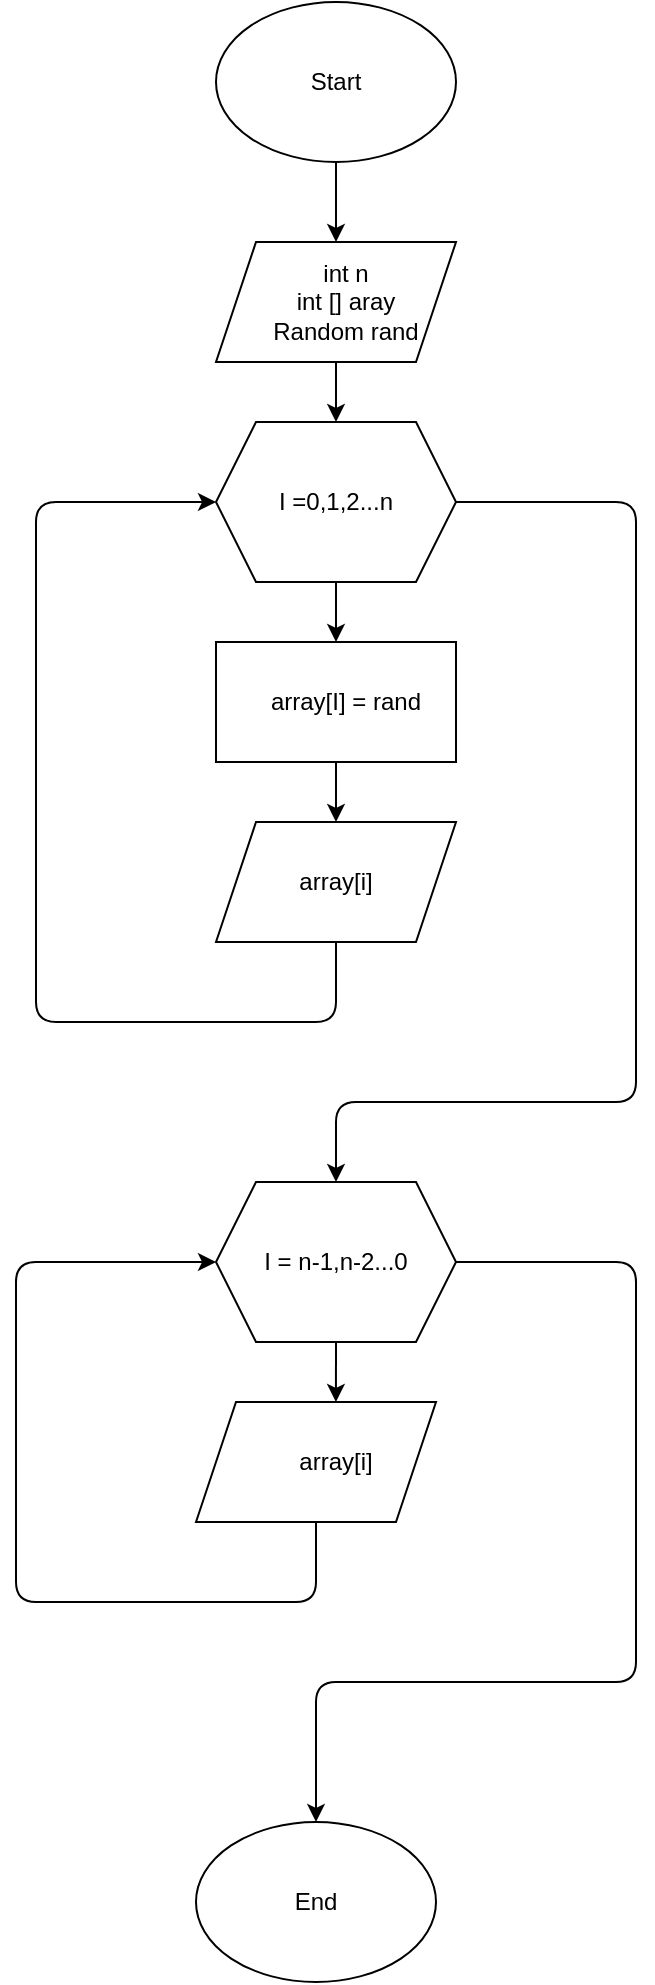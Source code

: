 <mxfile version="13.10.4" type="github" pages="2"><diagram id="C5RBs43oDa-KdzZeNtuy" name="Page-1"><mxGraphModel dx="1455" dy="992" grid="1" gridSize="10" guides="1" tooltips="1" connect="1" arrows="1" fold="1" page="1" pageScale="1" pageWidth="827" pageHeight="1169" math="0" shadow="0"><root><mxCell id="WIyWlLk6GJQsqaUBKTNV-0"/><mxCell id="WIyWlLk6GJQsqaUBKTNV-1" parent="WIyWlLk6GJQsqaUBKTNV-0"/><mxCell id="v5BG5323TsrK5Qw1yaLZ-0" value="" style="ellipse;whiteSpace=wrap;html=1;" vertex="1" parent="WIyWlLk6GJQsqaUBKTNV-1"><mxGeometry x="370" y="40" width="120" height="80" as="geometry"/></mxCell><mxCell id="v5BG5323TsrK5Qw1yaLZ-1" value="Start" style="text;html=1;strokeColor=none;fillColor=none;align=center;verticalAlign=middle;whiteSpace=wrap;rounded=0;" vertex="1" parent="WIyWlLk6GJQsqaUBKTNV-1"><mxGeometry x="410" y="70" width="40" height="20" as="geometry"/></mxCell><mxCell id="v5BG5323TsrK5Qw1yaLZ-2" value="" style="shape=parallelogram;perimeter=parallelogramPerimeter;whiteSpace=wrap;html=1;fixedSize=1;" vertex="1" parent="WIyWlLk6GJQsqaUBKTNV-1"><mxGeometry x="370" y="160" width="120" height="60" as="geometry"/></mxCell><mxCell id="v5BG5323TsrK5Qw1yaLZ-5" value="" style="endArrow=classic;html=1;exitX=0.5;exitY=1;exitDx=0;exitDy=0;entryX=0.5;entryY=0;entryDx=0;entryDy=0;" edge="1" parent="WIyWlLk6GJQsqaUBKTNV-1" source="v5BG5323TsrK5Qw1yaLZ-0" target="v5BG5323TsrK5Qw1yaLZ-2"><mxGeometry width="50" height="50" relative="1" as="geometry"><mxPoint x="440" y="160" as="sourcePoint"/><mxPoint x="490" y="110" as="targetPoint"/></mxGeometry></mxCell><mxCell id="v5BG5323TsrK5Qw1yaLZ-6" value="int n&lt;br&gt;int [] aray&lt;br&gt;Random rand" style="text;html=1;strokeColor=none;fillColor=none;align=center;verticalAlign=middle;whiteSpace=wrap;rounded=0;" vertex="1" parent="WIyWlLk6GJQsqaUBKTNV-1"><mxGeometry x="380" y="180" width="110" height="20" as="geometry"/></mxCell><mxCell id="v5BG5323TsrK5Qw1yaLZ-7" value="" style="shape=hexagon;perimeter=hexagonPerimeter2;whiteSpace=wrap;html=1;fixedSize=1;" vertex="1" parent="WIyWlLk6GJQsqaUBKTNV-1"><mxGeometry x="370" y="250" width="120" height="80" as="geometry"/></mxCell><mxCell id="v5BG5323TsrK5Qw1yaLZ-8" value="" style="endArrow=classic;html=1;exitX=0.5;exitY=1;exitDx=0;exitDy=0;entryX=0.5;entryY=0;entryDx=0;entryDy=0;" edge="1" parent="WIyWlLk6GJQsqaUBKTNV-1" source="v5BG5323TsrK5Qw1yaLZ-2" target="v5BG5323TsrK5Qw1yaLZ-7"><mxGeometry width="50" height="50" relative="1" as="geometry"><mxPoint x="440" y="160" as="sourcePoint"/><mxPoint x="490" y="110" as="targetPoint"/></mxGeometry></mxCell><mxCell id="v5BG5323TsrK5Qw1yaLZ-9" value="I =0,1,2...n" style="text;html=1;strokeColor=none;fillColor=none;align=center;verticalAlign=middle;whiteSpace=wrap;rounded=0;" vertex="1" parent="WIyWlLk6GJQsqaUBKTNV-1"><mxGeometry x="380" y="280" width="100" height="20" as="geometry"/></mxCell><mxCell id="v5BG5323TsrK5Qw1yaLZ-10" value="" style="rounded=0;whiteSpace=wrap;html=1;" vertex="1" parent="WIyWlLk6GJQsqaUBKTNV-1"><mxGeometry x="370" y="360" width="120" height="60" as="geometry"/></mxCell><mxCell id="v5BG5323TsrK5Qw1yaLZ-11" value="array[I] = rand" style="text;html=1;strokeColor=none;fillColor=none;align=center;verticalAlign=middle;whiteSpace=wrap;rounded=0;" vertex="1" parent="WIyWlLk6GJQsqaUBKTNV-1"><mxGeometry x="380" y="380" width="110" height="20" as="geometry"/></mxCell><mxCell id="v5BG5323TsrK5Qw1yaLZ-12" value="" style="shape=parallelogram;perimeter=parallelogramPerimeter;whiteSpace=wrap;html=1;fixedSize=1;" vertex="1" parent="WIyWlLk6GJQsqaUBKTNV-1"><mxGeometry x="370" y="450" width="120" height="60" as="geometry"/></mxCell><mxCell id="v5BG5323TsrK5Qw1yaLZ-13" value="array[i]" style="text;html=1;strokeColor=none;fillColor=none;align=center;verticalAlign=middle;whiteSpace=wrap;rounded=0;" vertex="1" parent="WIyWlLk6GJQsqaUBKTNV-1"><mxGeometry x="410" y="470" width="40" height="20" as="geometry"/></mxCell><mxCell id="v5BG5323TsrK5Qw1yaLZ-14" value="" style="endArrow=classic;html=1;exitX=0.5;exitY=1;exitDx=0;exitDy=0;entryX=0.5;entryY=0;entryDx=0;entryDy=0;" edge="1" parent="WIyWlLk6GJQsqaUBKTNV-1" source="v5BG5323TsrK5Qw1yaLZ-7" target="v5BG5323TsrK5Qw1yaLZ-10"><mxGeometry width="50" height="50" relative="1" as="geometry"><mxPoint x="400" y="370" as="sourcePoint"/><mxPoint x="450" y="320" as="targetPoint"/></mxGeometry></mxCell><mxCell id="v5BG5323TsrK5Qw1yaLZ-15" value="" style="endArrow=classic;html=1;exitX=0.5;exitY=1;exitDx=0;exitDy=0;entryX=0.5;entryY=0;entryDx=0;entryDy=0;" edge="1" parent="WIyWlLk6GJQsqaUBKTNV-1" source="v5BG5323TsrK5Qw1yaLZ-10" target="v5BG5323TsrK5Qw1yaLZ-12"><mxGeometry width="50" height="50" relative="1" as="geometry"><mxPoint x="410" y="460" as="sourcePoint"/><mxPoint x="460" y="410" as="targetPoint"/></mxGeometry></mxCell><mxCell id="v5BG5323TsrK5Qw1yaLZ-16" value="" style="endArrow=classic;html=1;exitX=0.5;exitY=1;exitDx=0;exitDy=0;entryX=0;entryY=0.5;entryDx=0;entryDy=0;" edge="1" parent="WIyWlLk6GJQsqaUBKTNV-1" source="v5BG5323TsrK5Qw1yaLZ-12" target="v5BG5323TsrK5Qw1yaLZ-7"><mxGeometry width="50" height="50" relative="1" as="geometry"><mxPoint x="390" y="590" as="sourcePoint"/><mxPoint x="280" y="170" as="targetPoint"/><Array as="points"><mxPoint x="430" y="550"/><mxPoint x="280" y="550"/><mxPoint x="280" y="290"/></Array></mxGeometry></mxCell><mxCell id="v5BG5323TsrK5Qw1yaLZ-17" value="" style="endArrow=classic;html=1;exitX=1;exitY=0.5;exitDx=0;exitDy=0;" edge="1" parent="WIyWlLk6GJQsqaUBKTNV-1" source="v5BG5323TsrK5Qw1yaLZ-7"><mxGeometry width="50" height="50" relative="1" as="geometry"><mxPoint x="610" y="380" as="sourcePoint"/><mxPoint x="430" y="630" as="targetPoint"/><Array as="points"><mxPoint x="580" y="290"/><mxPoint x="580" y="590"/><mxPoint x="430" y="590"/></Array></mxGeometry></mxCell><mxCell id="v5BG5323TsrK5Qw1yaLZ-18" value="" style="shape=hexagon;perimeter=hexagonPerimeter2;whiteSpace=wrap;html=1;fixedSize=1;" vertex="1" parent="WIyWlLk6GJQsqaUBKTNV-1"><mxGeometry x="370" y="630" width="120" height="80" as="geometry"/></mxCell><mxCell id="v5BG5323TsrK5Qw1yaLZ-22" value="I = n-1,n-2...0" style="text;html=1;strokeColor=none;fillColor=none;align=center;verticalAlign=middle;whiteSpace=wrap;rounded=0;" vertex="1" parent="WIyWlLk6GJQsqaUBKTNV-1"><mxGeometry x="380" y="660" width="100" height="20" as="geometry"/></mxCell><mxCell id="v5BG5323TsrK5Qw1yaLZ-23" value="" style="shape=parallelogram;perimeter=parallelogramPerimeter;whiteSpace=wrap;html=1;fixedSize=1;" vertex="1" parent="WIyWlLk6GJQsqaUBKTNV-1"><mxGeometry x="360" y="740" width="120" height="60" as="geometry"/></mxCell><mxCell id="v5BG5323TsrK5Qw1yaLZ-24" value="array[i]" style="text;html=1;strokeColor=none;fillColor=none;align=center;verticalAlign=middle;whiteSpace=wrap;rounded=0;" vertex="1" parent="WIyWlLk6GJQsqaUBKTNV-1"><mxGeometry x="410" y="760" width="40" height="20" as="geometry"/></mxCell><mxCell id="v5BG5323TsrK5Qw1yaLZ-25" value="" style="endArrow=classic;html=1;exitX=0.5;exitY=1;exitDx=0;exitDy=0;entryX=0.583;entryY=0;entryDx=0;entryDy=0;entryPerimeter=0;" edge="1" parent="WIyWlLk6GJQsqaUBKTNV-1" source="v5BG5323TsrK5Qw1yaLZ-18" target="v5BG5323TsrK5Qw1yaLZ-23"><mxGeometry width="50" height="50" relative="1" as="geometry"><mxPoint x="440" y="660" as="sourcePoint"/><mxPoint x="490" y="610" as="targetPoint"/></mxGeometry></mxCell><mxCell id="v5BG5323TsrK5Qw1yaLZ-27" value="" style="endArrow=classic;html=1;exitX=0.5;exitY=1;exitDx=0;exitDy=0;entryX=0;entryY=0.5;entryDx=0;entryDy=0;" edge="1" parent="WIyWlLk6GJQsqaUBKTNV-1" source="v5BG5323TsrK5Qw1yaLZ-23" target="v5BG5323TsrK5Qw1yaLZ-18"><mxGeometry width="50" height="50" relative="1" as="geometry"><mxPoint x="400" y="880" as="sourcePoint"/><mxPoint x="270" y="660" as="targetPoint"/><Array as="points"><mxPoint x="420" y="840"/><mxPoint x="270" y="840"/><mxPoint x="270" y="670"/></Array></mxGeometry></mxCell><mxCell id="v5BG5323TsrK5Qw1yaLZ-28" value="" style="endArrow=classic;html=1;exitX=1;exitY=0.5;exitDx=0;exitDy=0;" edge="1" parent="WIyWlLk6GJQsqaUBKTNV-1" source="v5BG5323TsrK5Qw1yaLZ-18"><mxGeometry width="50" height="50" relative="1" as="geometry"><mxPoint x="540" y="700" as="sourcePoint"/><mxPoint x="420" y="950" as="targetPoint"/><Array as="points"><mxPoint x="580" y="670"/><mxPoint x="580" y="880"/><mxPoint x="420" y="880"/></Array></mxGeometry></mxCell><mxCell id="v5BG5323TsrK5Qw1yaLZ-29" value="" style="ellipse;whiteSpace=wrap;html=1;" vertex="1" parent="WIyWlLk6GJQsqaUBKTNV-1"><mxGeometry x="360" y="950" width="120" height="80" as="geometry"/></mxCell><mxCell id="v5BG5323TsrK5Qw1yaLZ-30" value="End" style="text;html=1;strokeColor=none;fillColor=none;align=center;verticalAlign=middle;whiteSpace=wrap;rounded=0;" vertex="1" parent="WIyWlLk6GJQsqaUBKTNV-1"><mxGeometry x="400" y="980" width="40" height="20" as="geometry"/></mxCell></root></mxGraphModel></diagram><diagram id="FmXeWb-PFEI44EN7m6jg" name="Page-2"><mxGraphModel dx="1577" dy="1075" grid="1" gridSize="10" guides="1" tooltips="1" connect="1" arrows="1" fold="1" page="1" pageScale="1" pageWidth="827" pageHeight="1169" math="0" shadow="0"><root><mxCell id="rhAxTSO2HcsM-5SrLiZD-0"/><mxCell id="rhAxTSO2HcsM-5SrLiZD-1" parent="rhAxTSO2HcsM-5SrLiZD-0"/><mxCell id="rhAxTSO2HcsM-5SrLiZD-2" value="Start" style="ellipse;whiteSpace=wrap;html=1;" vertex="1" parent="rhAxTSO2HcsM-5SrLiZD-1"><mxGeometry x="354" y="10" width="120" height="80" as="geometry"/></mxCell><mxCell id="rhAxTSO2HcsM-5SrLiZD-3" value="int &amp;nbsp;[] array,&lt;br&gt;int count,&lt;br&gt;int sum&lt;br&gt;Random rand&amp;nbsp;" style="shape=parallelogram;perimeter=parallelogramPerimeter;whiteSpace=wrap;html=1;fixedSize=1;" vertex="1" parent="rhAxTSO2HcsM-5SrLiZD-1"><mxGeometry x="354" y="120" width="120" height="60" as="geometry"/></mxCell><mxCell id="rhAxTSO2HcsM-5SrLiZD-4" value="" style="endArrow=classic;html=1;exitX=0.5;exitY=1;exitDx=0;exitDy=0;entryX=0.5;entryY=0;entryDx=0;entryDy=0;" edge="1" parent="rhAxTSO2HcsM-5SrLiZD-1" source="rhAxTSO2HcsM-5SrLiZD-2" target="rhAxTSO2HcsM-5SrLiZD-3"><mxGeometry width="50" height="50" relative="1" as="geometry"><mxPoint x="320" y="140" as="sourcePoint"/><mxPoint x="370" y="90" as="targetPoint"/></mxGeometry></mxCell><mxCell id="rhAxTSO2HcsM-5SrLiZD-5" value="I = 0,1...array.length" style="shape=hexagon;perimeter=hexagonPerimeter2;whiteSpace=wrap;html=1;fixedSize=1;" vertex="1" parent="rhAxTSO2HcsM-5SrLiZD-1"><mxGeometry x="354" y="200" width="120" height="80" as="geometry"/></mxCell><mxCell id="rhAxTSO2HcsM-5SrLiZD-6" value="" style="endArrow=classic;html=1;exitX=0.5;exitY=1;exitDx=0;exitDy=0;entryX=0.5;entryY=0;entryDx=0;entryDy=0;" edge="1" parent="rhAxTSO2HcsM-5SrLiZD-1" source="rhAxTSO2HcsM-5SrLiZD-3" target="rhAxTSO2HcsM-5SrLiZD-5"><mxGeometry width="50" height="50" relative="1" as="geometry"><mxPoint x="310" y="240" as="sourcePoint"/><mxPoint x="360" y="190" as="targetPoint"/></mxGeometry></mxCell><mxCell id="rhAxTSO2HcsM-5SrLiZD-7" value="array[I] = rand" style="rounded=0;whiteSpace=wrap;html=1;" vertex="1" parent="rhAxTSO2HcsM-5SrLiZD-1"><mxGeometry x="354" y="310" width="120" height="60" as="geometry"/></mxCell><mxCell id="rhAxTSO2HcsM-5SrLiZD-8" value="" style="endArrow=classic;html=1;exitX=0.5;exitY=1;exitDx=0;exitDy=0;entryX=0.5;entryY=0;entryDx=0;entryDy=0;" edge="1" parent="rhAxTSO2HcsM-5SrLiZD-1" source="rhAxTSO2HcsM-5SrLiZD-5" target="rhAxTSO2HcsM-5SrLiZD-7"><mxGeometry width="50" height="50" relative="1" as="geometry"><mxPoint x="290" y="340" as="sourcePoint"/><mxPoint x="340" y="290" as="targetPoint"/></mxGeometry></mxCell><mxCell id="rhAxTSO2HcsM-5SrLiZD-9" value="array[i]" style="shape=parallelogram;perimeter=parallelogramPerimeter;whiteSpace=wrap;html=1;fixedSize=1;" vertex="1" parent="rhAxTSO2HcsM-5SrLiZD-1"><mxGeometry x="354" y="390" width="120" height="60" as="geometry"/></mxCell><mxCell id="rhAxTSO2HcsM-5SrLiZD-10" value="" style="endArrow=classic;html=1;exitX=0.5;exitY=1;exitDx=0;exitDy=0;entryX=0.5;entryY=0;entryDx=0;entryDy=0;" edge="1" parent="rhAxTSO2HcsM-5SrLiZD-1" source="rhAxTSO2HcsM-5SrLiZD-7" target="rhAxTSO2HcsM-5SrLiZD-9"><mxGeometry width="50" height="50" relative="1" as="geometry"><mxPoint x="330" y="430" as="sourcePoint"/><mxPoint x="380" y="380" as="targetPoint"/></mxGeometry></mxCell><mxCell id="rhAxTSO2HcsM-5SrLiZD-11" value="" style="endArrow=classic;html=1;exitX=0.5;exitY=1;exitDx=0;exitDy=0;entryX=0;entryY=0.5;entryDx=0;entryDy=0;" edge="1" parent="rhAxTSO2HcsM-5SrLiZD-1" source="rhAxTSO2HcsM-5SrLiZD-9" target="rhAxTSO2HcsM-5SrLiZD-5"><mxGeometry width="50" height="50" relative="1" as="geometry"><mxPoint x="390" y="550" as="sourcePoint"/><mxPoint x="320" y="220" as="targetPoint"/><Array as="points"><mxPoint x="414" y="480"/><mxPoint x="320" y="480"/><mxPoint x="320" y="240"/></Array></mxGeometry></mxCell><mxCell id="rhAxTSO2HcsM-5SrLiZD-12" value="" style="endArrow=classic;html=1;exitX=1;exitY=0.5;exitDx=0;exitDy=0;" edge="1" parent="rhAxTSO2HcsM-5SrLiZD-1" source="rhAxTSO2HcsM-5SrLiZD-5"><mxGeometry width="50" height="50" relative="1" as="geometry"><mxPoint x="600" y="370" as="sourcePoint"/><mxPoint x="414" y="530" as="targetPoint"/><Array as="points"><mxPoint x="520" y="240"/><mxPoint x="520" y="500"/><mxPoint x="414" y="500"/></Array></mxGeometry></mxCell><mxCell id="rhAxTSO2HcsM-5SrLiZD-13" value="Array.Sort&lt;br&gt;Array.Reverse" style="rounded=0;whiteSpace=wrap;html=1;" vertex="1" parent="rhAxTSO2HcsM-5SrLiZD-1"><mxGeometry x="354" y="530" width="120" height="60" as="geometry"/></mxCell><mxCell id="rhAxTSO2HcsM-5SrLiZD-14" value="" style="endArrow=classic;html=1;exitX=0.5;exitY=1;exitDx=0;exitDy=0;" edge="1" parent="rhAxTSO2HcsM-5SrLiZD-1" source="rhAxTSO2HcsM-5SrLiZD-13"><mxGeometry width="50" height="50" relative="1" as="geometry"><mxPoint x="390" y="650" as="sourcePoint"/><mxPoint x="414" y="620" as="targetPoint"/></mxGeometry></mxCell><mxCell id="rhAxTSO2HcsM-5SrLiZD-15" value="I = 0,1...array.length" style="shape=hexagon;perimeter=hexagonPerimeter2;whiteSpace=wrap;html=1;fixedSize=1;" vertex="1" parent="rhAxTSO2HcsM-5SrLiZD-1"><mxGeometry x="354" y="620" width="120" height="80" as="geometry"/></mxCell><mxCell id="rhAxTSO2HcsM-5SrLiZD-16" value="array[i]" style="shape=parallelogram;perimeter=parallelogramPerimeter;whiteSpace=wrap;html=1;fixedSize=1;" vertex="1" parent="rhAxTSO2HcsM-5SrLiZD-1"><mxGeometry x="354" y="720" width="120" height="60" as="geometry"/></mxCell><mxCell id="rhAxTSO2HcsM-5SrLiZD-17" value="" style="endArrow=classic;html=1;exitX=0.5;exitY=1;exitDx=0;exitDy=0;entryX=0.5;entryY=0;entryDx=0;entryDy=0;" edge="1" parent="rhAxTSO2HcsM-5SrLiZD-1" source="rhAxTSO2HcsM-5SrLiZD-15" target="rhAxTSO2HcsM-5SrLiZD-16"><mxGeometry width="50" height="50" relative="1" as="geometry"><mxPoint x="340" y="740" as="sourcePoint"/><mxPoint x="390" y="690" as="targetPoint"/></mxGeometry></mxCell><mxCell id="rhAxTSO2HcsM-5SrLiZD-18" value="" style="endArrow=classic;html=1;exitX=0.5;exitY=1;exitDx=0;exitDy=0;entryX=0;entryY=0.5;entryDx=0;entryDy=0;" edge="1" parent="rhAxTSO2HcsM-5SrLiZD-1" source="rhAxTSO2HcsM-5SrLiZD-16" target="rhAxTSO2HcsM-5SrLiZD-15"><mxGeometry width="50" height="50" relative="1" as="geometry"><mxPoint x="380" y="850" as="sourcePoint"/><mxPoint x="330" y="740" as="targetPoint"/><Array as="points"><mxPoint x="414" y="810"/><mxPoint x="330" y="810"/><mxPoint x="330" y="660"/></Array></mxGeometry></mxCell><mxCell id="rhAxTSO2HcsM-5SrLiZD-19" value="" style="endArrow=classic;html=1;exitX=1;exitY=0.5;exitDx=0;exitDy=0;" edge="1" parent="rhAxTSO2HcsM-5SrLiZD-1" source="rhAxTSO2HcsM-5SrLiZD-15"><mxGeometry width="50" height="50" relative="1" as="geometry"><mxPoint x="510" y="710" as="sourcePoint"/><mxPoint x="414" y="860" as="targetPoint"/><Array as="points"><mxPoint x="510" y="660"/><mxPoint x="510" y="840"/><mxPoint x="414" y="840"/></Array></mxGeometry></mxCell><mxCell id="rhAxTSO2HcsM-5SrLiZD-21" value="I = 0,1.....array.length" style="shape=hexagon;perimeter=hexagonPerimeter2;whiteSpace=wrap;html=1;fixedSize=1;" vertex="1" parent="rhAxTSO2HcsM-5SrLiZD-1"><mxGeometry x="354" y="860" width="120" height="80" as="geometry"/></mxCell><mxCell id="rhAxTSO2HcsM-5SrLiZD-22" value="array[I] &amp;gt;10" style="rhombus;whiteSpace=wrap;html=1;" vertex="1" parent="rhAxTSO2HcsM-5SrLiZD-1"><mxGeometry x="374" y="960" width="80" height="80" as="geometry"/></mxCell><mxCell id="rhAxTSO2HcsM-5SrLiZD-23" value="" style="endArrow=classic;html=1;exitX=0.5;exitY=1;exitDx=0;exitDy=0;entryX=0.5;entryY=0;entryDx=0;entryDy=0;" edge="1" parent="rhAxTSO2HcsM-5SrLiZD-1" source="rhAxTSO2HcsM-5SrLiZD-21" target="rhAxTSO2HcsM-5SrLiZD-22"><mxGeometry width="50" height="50" relative="1" as="geometry"><mxPoint x="330" y="1010" as="sourcePoint"/><mxPoint x="380" y="960" as="targetPoint"/></mxGeometry></mxCell><mxCell id="rhAxTSO2HcsM-5SrLiZD-24" value="count++&lt;br&gt;sum +=array[i]" style="rounded=0;whiteSpace=wrap;html=1;" vertex="1" parent="rhAxTSO2HcsM-5SrLiZD-1"><mxGeometry x="440" y="1040" width="120" height="60" as="geometry"/></mxCell><mxCell id="rhAxTSO2HcsM-5SrLiZD-25" value="" style="endArrow=classic;html=1;exitX=1;exitY=0.5;exitDx=0;exitDy=0;entryX=0.5;entryY=0;entryDx=0;entryDy=0;" edge="1" parent="rhAxTSO2HcsM-5SrLiZD-1" source="rhAxTSO2HcsM-5SrLiZD-22" target="rhAxTSO2HcsM-5SrLiZD-24"><mxGeometry width="50" height="50" relative="1" as="geometry"><mxPoint x="470" y="1020" as="sourcePoint"/><mxPoint x="520" y="970" as="targetPoint"/><Array as="points"><mxPoint x="500" y="1000"/></Array></mxGeometry></mxCell><mxCell id="rhAxTSO2HcsM-5SrLiZD-26" value="+" style="text;html=1;align=center;verticalAlign=middle;resizable=0;points=[];autosize=1;" vertex="1" parent="rhAxTSO2HcsM-5SrLiZD-1"><mxGeometry x="460" y="980" width="20" height="20" as="geometry"/></mxCell><mxCell id="rhAxTSO2HcsM-5SrLiZD-27" value="array[i]" style="shape=parallelogram;perimeter=parallelogramPerimeter;whiteSpace=wrap;html=1;fixedSize=1;" vertex="1" parent="rhAxTSO2HcsM-5SrLiZD-1"><mxGeometry x="440" y="1120" width="120" height="60" as="geometry"/></mxCell><mxCell id="rhAxTSO2HcsM-5SrLiZD-28" value="" style="endArrow=classic;html=1;exitX=0.5;exitY=1;exitDx=0;exitDy=0;entryX=0.5;entryY=0;entryDx=0;entryDy=0;" edge="1" parent="rhAxTSO2HcsM-5SrLiZD-1" source="rhAxTSO2HcsM-5SrLiZD-24" target="rhAxTSO2HcsM-5SrLiZD-27"><mxGeometry width="50" height="50" relative="1" as="geometry"><mxPoint x="430" y="1160" as="sourcePoint"/><mxPoint x="480" y="1110" as="targetPoint"/></mxGeometry></mxCell><mxCell id="rhAxTSO2HcsM-5SrLiZD-29" value="" style="endArrow=classic;html=1;exitX=0;exitY=0.5;exitDx=0;exitDy=0;entryX=0;entryY=0.5;entryDx=0;entryDy=0;" edge="1" parent="rhAxTSO2HcsM-5SrLiZD-1" source="rhAxTSO2HcsM-5SrLiZD-22" target="rhAxTSO2HcsM-5SrLiZD-21"><mxGeometry width="50" height="50" relative="1" as="geometry"><mxPoint x="300" y="1020" as="sourcePoint"/><mxPoint x="310" y="920" as="targetPoint"/><Array as="points"><mxPoint x="320" y="1000"/><mxPoint x="320" y="900"/></Array></mxGeometry></mxCell><mxCell id="rhAxTSO2HcsM-5SrLiZD-30" value="" style="endArrow=classic;html=1;exitX=0.419;exitY=0.992;exitDx=0;exitDy=0;exitPerimeter=0;" edge="1" parent="rhAxTSO2HcsM-5SrLiZD-1" source="rhAxTSO2HcsM-5SrLiZD-27"><mxGeometry width="50" height="50" relative="1" as="geometry"><mxPoint x="470" y="1250" as="sourcePoint"/><mxPoint x="320" y="1000" as="targetPoint"/><Array as="points"><mxPoint x="490" y="1210"/><mxPoint x="320" y="1210"/></Array></mxGeometry></mxCell><mxCell id="rhAxTSO2HcsM-5SrLiZD-31" value="" style="endArrow=classic;html=1;exitX=1;exitY=0.5;exitDx=0;exitDy=0;" edge="1" parent="rhAxTSO2HcsM-5SrLiZD-1" source="rhAxTSO2HcsM-5SrLiZD-21"><mxGeometry width="50" height="50" relative="1" as="geometry"><mxPoint x="530" y="950" as="sourcePoint"/><mxPoint x="414" y="1270" as="targetPoint"/><Array as="points"><mxPoint x="590" y="900"/><mxPoint x="590" y="1240"/><mxPoint x="414" y="1240"/></Array></mxGeometry></mxCell><mxCell id="rhAxTSO2HcsM-5SrLiZD-32" value="count&lt;br&gt;sum" style="shape=parallelogram;perimeter=parallelogramPerimeter;whiteSpace=wrap;html=1;fixedSize=1;" vertex="1" parent="rhAxTSO2HcsM-5SrLiZD-1"><mxGeometry x="354" y="1270" width="120" height="60" as="geometry"/></mxCell><mxCell id="rhAxTSO2HcsM-5SrLiZD-33" value="End" style="ellipse;whiteSpace=wrap;html=1;" vertex="1" parent="rhAxTSO2HcsM-5SrLiZD-1"><mxGeometry x="354" y="1350" width="120" height="80" as="geometry"/></mxCell><mxCell id="rhAxTSO2HcsM-5SrLiZD-34" value="" style="endArrow=classic;html=1;exitX=0.5;exitY=1;exitDx=0;exitDy=0;entryX=0.5;entryY=0;entryDx=0;entryDy=0;" edge="1" parent="rhAxTSO2HcsM-5SrLiZD-1" source="rhAxTSO2HcsM-5SrLiZD-32" target="rhAxTSO2HcsM-5SrLiZD-33"><mxGeometry width="50" height="50" relative="1" as="geometry"><mxPoint x="340" y="1400" as="sourcePoint"/><mxPoint x="390" y="1350" as="targetPoint"/></mxGeometry></mxCell></root></mxGraphModel></diagram></mxfile>